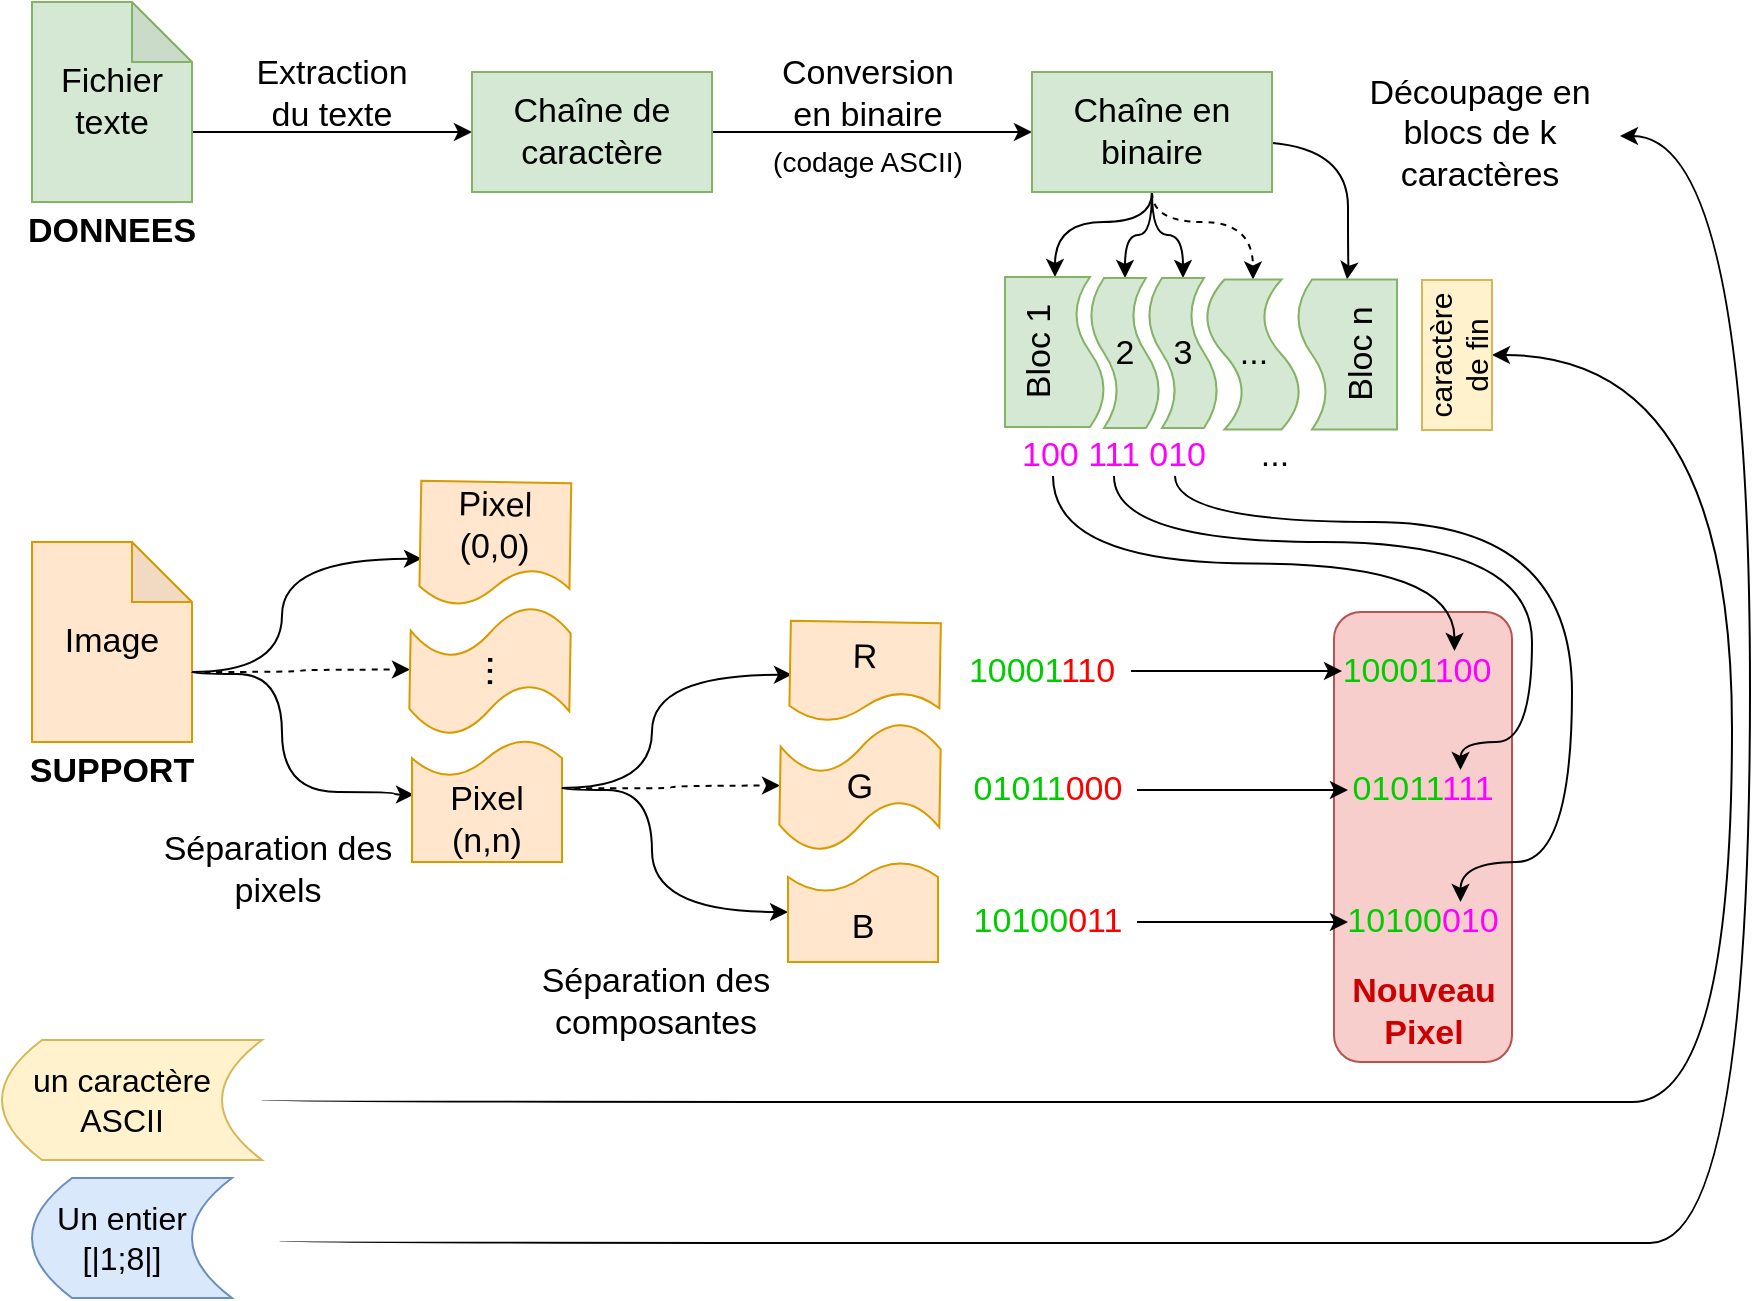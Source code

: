 <mxfile version="13.9.9" type="device"><diagram id="0sFeOTPlEqKIq0VPC3Qk" name="Page-1"><mxGraphModel dx="1038" dy="647" grid="1" gridSize="10" guides="1" tooltips="1" connect="1" arrows="1" fold="1" page="1" pageScale="1" pageWidth="827" pageHeight="1169" math="0" shadow="0"><root><mxCell id="0"/><mxCell id="1" parent="0"/><mxCell id="IpTL1tDlOMLWKt-4WNIz-64" value="" style="rounded=1;whiteSpace=wrap;html=1;fontFamily=Helvetica;fontSize=17;align=center;fillColor=#f8cecc;strokeColor=#b85450;" parent="1" vertex="1"><mxGeometry x="811" y="685" width="89" height="225" as="geometry"/></mxCell><mxCell id="IpTL1tDlOMLWKt-4WNIz-8" style="edgeStyle=orthogonalEdgeStyle;rounded=0;orthogonalLoop=1;jettySize=auto;html=1;exitX=0;exitY=0;exitDx=80;exitDy=65;exitPerimeter=0;fontFamily=Helvetica;fontSize=15;" parent="1" source="IpTL1tDlOMLWKt-4WNIz-2" target="IpTL1tDlOMLWKt-4WNIz-7" edge="1"><mxGeometry relative="1" as="geometry"/></mxCell><mxCell id="IpTL1tDlOMLWKt-4WNIz-2" value="Fichier texte" style="shape=note;whiteSpace=wrap;html=1;backgroundOutline=1;darkOpacity=0.05;fontFamily=Helvetica;align=center;fontSize=17;fillColor=#d5e8d4;strokeColor=#82b366;" parent="1" vertex="1"><mxGeometry x="160" y="380" width="80" height="100" as="geometry"/></mxCell><mxCell id="IpTL1tDlOMLWKt-4WNIz-3" value="&lt;font style=&quot;font-size: 17px;&quot;&gt;Image&lt;/font&gt;" style="shape=note;whiteSpace=wrap;html=1;backgroundOutline=1;darkOpacity=0.05;fontFamily=Helvetica;align=center;fillColor=#ffe6cc;strokeColor=#d79b00;fontSize=17;" parent="1" vertex="1"><mxGeometry x="160" y="650" width="80" height="100" as="geometry"/></mxCell><mxCell id="IpTL1tDlOMLWKt-4WNIz-4" value="&lt;b style=&quot;font-size: 17px;&quot;&gt;&lt;font style=&quot;font-size: 17px;&quot;&gt;SUPPORT&lt;/font&gt;&lt;/b&gt;" style="text;html=1;align=center;verticalAlign=middle;whiteSpace=wrap;rounded=0;fontFamily=Helvetica;fontSize=17;" parent="1" vertex="1"><mxGeometry x="180" y="755" width="40" height="20" as="geometry"/></mxCell><mxCell id="IpTL1tDlOMLWKt-4WNIz-6" value="&lt;b style=&quot;font-size: 17px&quot;&gt;&lt;font style=&quot;font-size: 17px&quot;&gt;DONNEES&lt;br style=&quot;font-size: 17px&quot;&gt;&lt;/font&gt;&lt;/b&gt;" style="text;html=1;strokeColor=none;fillColor=none;align=center;verticalAlign=middle;whiteSpace=wrap;rounded=0;fontFamily=Helvetica;fontSize=17;" parent="1" vertex="1"><mxGeometry x="180" y="485" width="40" height="20" as="geometry"/></mxCell><mxCell id="IpTL1tDlOMLWKt-4WNIz-11" style="edgeStyle=orthogonalEdgeStyle;rounded=0;orthogonalLoop=1;jettySize=auto;html=1;exitX=1;exitY=0.5;exitDx=0;exitDy=0;entryX=0;entryY=0.5;entryDx=0;entryDy=0;fontFamily=Helvetica;fontSize=15;" parent="1" source="IpTL1tDlOMLWKt-4WNIz-7" target="IpTL1tDlOMLWKt-4WNIz-10" edge="1"><mxGeometry relative="1" as="geometry"/></mxCell><mxCell id="IpTL1tDlOMLWKt-4WNIz-7" value="Chaîne de caractère" style="rounded=0;whiteSpace=wrap;html=1;fontFamily=Helvetica;fontSize=17;align=center;fillColor=#d5e8d4;strokeColor=#82b366;" parent="1" vertex="1"><mxGeometry x="380" y="415" width="120" height="60" as="geometry"/></mxCell><mxCell id="IpTL1tDlOMLWKt-4WNIz-9" value="Extraction du texte" style="text;html=1;strokeColor=none;fillColor=none;align=center;verticalAlign=middle;whiteSpace=wrap;rounded=0;fontFamily=Helvetica;fontSize=17;" parent="1" vertex="1"><mxGeometry x="275" y="416" width="70" height="20" as="geometry"/></mxCell><mxCell id="IpTL1tDlOMLWKt-4WNIz-19" style="edgeStyle=orthogonalEdgeStyle;rounded=0;orthogonalLoop=1;jettySize=auto;html=1;exitX=0.5;exitY=1;exitDx=0;exitDy=0;fontFamily=Helvetica;fontSize=12;curved=1;entryX=1;entryY=0.5;entryDx=0;entryDy=0;" parent="1" source="IpTL1tDlOMLWKt-4WNIz-10" target="IpTL1tDlOMLWKt-4WNIz-15" edge="1"><mxGeometry relative="1" as="geometry"><Array as="points"><mxPoint x="720" y="490"/><mxPoint x="671" y="490"/></Array><mxPoint x="650" y="500" as="targetPoint"/></mxGeometry></mxCell><mxCell id="IpTL1tDlOMLWKt-4WNIz-21" style="edgeStyle=orthogonalEdgeStyle;curved=1;rounded=0;orthogonalLoop=1;jettySize=auto;html=1;exitX=0.5;exitY=1;exitDx=0;exitDy=0;entryX=0;entryY=0.5;entryDx=0;entryDy=0;entryPerimeter=0;fontFamily=Helvetica;fontSize=12;dashed=1;" parent="1" source="IpTL1tDlOMLWKt-4WNIz-10" target="IpTL1tDlOMLWKt-4WNIz-17" edge="1"><mxGeometry relative="1" as="geometry"><Array as="points"><mxPoint x="720" y="490"/><mxPoint x="771" y="490"/></Array></mxGeometry></mxCell><mxCell id="IpTL1tDlOMLWKt-4WNIz-22" style="edgeStyle=orthogonalEdgeStyle;curved=1;rounded=0;orthogonalLoop=1;jettySize=auto;html=1;exitX=0.5;exitY=1;exitDx=0;exitDy=0;entryX=1;entryY=0.5;entryDx=0;entryDy=0;fontFamily=Helvetica;fontSize=12;" parent="1" source="IpTL1tDlOMLWKt-4WNIz-10" target="IpTL1tDlOMLWKt-4WNIz-16" edge="1"><mxGeometry relative="1" as="geometry"><Array as="points"><mxPoint x="720" y="450"/><mxPoint x="818" y="450"/><mxPoint x="818" y="515"/></Array></mxGeometry></mxCell><mxCell id="IpTL1tDlOMLWKt-4WNIz-52" style="edgeStyle=orthogonalEdgeStyle;curved=1;rounded=0;orthogonalLoop=1;jettySize=auto;html=1;exitX=0.5;exitY=1;exitDx=0;exitDy=0;entryX=0;entryY=0.5;entryDx=0;entryDy=0;entryPerimeter=0;fontFamily=Helvetica;fontSize=15;" parent="1" source="IpTL1tDlOMLWKt-4WNIz-10" target="IpTL1tDlOMLWKt-4WNIz-42" edge="1"><mxGeometry relative="1" as="geometry"/></mxCell><mxCell id="IpTL1tDlOMLWKt-4WNIz-53" style="edgeStyle=orthogonalEdgeStyle;curved=1;rounded=0;orthogonalLoop=1;jettySize=auto;html=1;exitX=0.5;exitY=1;exitDx=0;exitDy=0;entryX=0;entryY=0.5;entryDx=0;entryDy=0;entryPerimeter=0;fontFamily=Helvetica;fontSize=15;" parent="1" source="IpTL1tDlOMLWKt-4WNIz-10" target="IpTL1tDlOMLWKt-4WNIz-43" edge="1"><mxGeometry relative="1" as="geometry"/></mxCell><mxCell id="IpTL1tDlOMLWKt-4WNIz-10" value="Chaîne en binaire" style="rounded=0;whiteSpace=wrap;html=1;fontFamily=Helvetica;fontSize=17;align=center;fillColor=#d5e8d4;strokeColor=#82b366;" parent="1" vertex="1"><mxGeometry x="660" y="415" width="120" height="60" as="geometry"/></mxCell><mxCell id="IpTL1tDlOMLWKt-4WNIz-12" value="Conversion en binaire" style="text;html=1;strokeColor=none;fillColor=none;align=center;verticalAlign=middle;whiteSpace=wrap;rounded=0;fontFamily=Helvetica;fontSize=17;" parent="1" vertex="1"><mxGeometry x="543" y="416" width="70" height="20" as="geometry"/></mxCell><mxCell id="IpTL1tDlOMLWKt-4WNIz-13" value="(codage ASCII)" style="text;html=1;strokeColor=none;fillColor=none;align=center;verticalAlign=middle;whiteSpace=wrap;rounded=0;fontFamily=Helvetica;fontSize=14;" parent="1" vertex="1"><mxGeometry x="518" y="450" width="120" height="20" as="geometry"/></mxCell><mxCell id="IpTL1tDlOMLWKt-4WNIz-14" value="Un entier [|1;8|]" style="shape=dataStorage;whiteSpace=wrap;html=1;fixedSize=1;fontFamily=Helvetica;fontSize=16;align=center;spacingRight=10;fillColor=#dae8fc;strokeColor=#6c8ebf;" parent="1" vertex="1"><mxGeometry x="160" y="968" width="100" height="60" as="geometry"/></mxCell><mxCell id="IpTL1tDlOMLWKt-4WNIz-15" value="&lt;font style=&quot;font-size: 17px;&quot;&gt;Bloc 1&lt;/font&gt;" style="shape=document;whiteSpace=wrap;html=1;boundedLbl=1;fontFamily=Helvetica;fontSize=17;align=center;rotation=-90;fillColor=#d5e8d4;strokeColor=#82b366;" parent="1" vertex="1"><mxGeometry x="634" y="530" width="75" height="50" as="geometry"/></mxCell><mxCell id="IpTL1tDlOMLWKt-4WNIz-16" value="&lt;font style=&quot;font-size: 17px;&quot;&gt;Bloc n&lt;br style=&quot;font-size: 17px;&quot;&gt;&lt;/font&gt;" style="shape=document;whiteSpace=wrap;html=1;boundedLbl=1;fontFamily=Helvetica;fontSize=17;align=center;rotation=-90;horizontal=1;flipH=1;flipV=1;fillColor=#d5e8d4;strokeColor=#82b366;" parent="1" vertex="1"><mxGeometry x="780" y="531.25" width="75" height="50" as="geometry"/></mxCell><mxCell id="IpTL1tDlOMLWKt-4WNIz-17" value="..." style="shape=tape;whiteSpace=wrap;html=1;fontFamily=Helvetica;fontSize=17;align=center;rotation=90;horizontal=0;fillColor=#d5e8d4;strokeColor=#82b366;" parent="1" vertex="1"><mxGeometry x="733" y="532.5" width="75" height="47.5" as="geometry"/></mxCell><mxCell id="IpTL1tDlOMLWKt-4WNIz-23" value="Découpage en blocs de k caractères" style="text;html=1;strokeColor=none;fillColor=none;align=center;verticalAlign=middle;whiteSpace=wrap;rounded=0;fontFamily=Helvetica;fontSize=17;" parent="1" vertex="1"><mxGeometry x="818" y="416" width="132" height="60" as="geometry"/></mxCell><mxCell id="IpTL1tDlOMLWKt-4WNIz-25" style="edgeStyle=orthogonalEdgeStyle;rounded=0;orthogonalLoop=1;jettySize=auto;html=1;exitX=0.5;exitY=1;exitDx=0;exitDy=0;entryX=1;entryY=0.5;entryDx=0;entryDy=0;fontFamily=Helvetica;fontSize=17;curved=1;" parent="1" edge="1"><mxGeometry x="251" y="623" as="geometry"><mxPoint x="240" y="715" as="sourcePoint"/><mxPoint x="351.006" y="776.346" as="targetPoint"/><Array as="points"><mxPoint x="240" y="716"/><mxPoint x="285" y="716"/><mxPoint x="285" y="775"/><mxPoint x="341" y="775"/><mxPoint x="341" y="776"/></Array></mxGeometry></mxCell><mxCell id="IpTL1tDlOMLWKt-4WNIz-26" style="edgeStyle=orthogonalEdgeStyle;curved=1;rounded=0;orthogonalLoop=1;jettySize=auto;html=1;exitX=0;exitY=0;exitDx=80;exitDy=65;entryX=0;entryY=0.5;entryDx=0;entryDy=0;entryPerimeter=0;fontFamily=Helvetica;fontSize=17;dashed=1;exitPerimeter=0;" parent="1" source="IpTL1tDlOMLWKt-4WNIz-3" target="IpTL1tDlOMLWKt-4WNIz-30" edge="1"><mxGeometry x="250" y="620" as="geometry"><mxPoint x="239" y="712" as="sourcePoint"/></mxGeometry></mxCell><mxCell id="IpTL1tDlOMLWKt-4WNIz-27" style="edgeStyle=orthogonalEdgeStyle;curved=1;rounded=0;orthogonalLoop=1;jettySize=auto;html=1;entryX=0;entryY=0.5;entryDx=0;entryDy=0;fontFamily=Helvetica;fontSize=17;" parent="1" edge="1"><mxGeometry x="251" y="622" as="geometry"><mxPoint x="240" y="715" as="sourcePoint"/><mxPoint x="355.006" y="658.346" as="targetPoint"/><Array as="points"><mxPoint x="240" y="715"/><mxPoint x="285" y="715"/><mxPoint x="285" y="658"/></Array></mxGeometry></mxCell><mxCell id="IpTL1tDlOMLWKt-4WNIz-28" value="&lt;font style=&quot;font-size: 17px;&quot;&gt;Pixel (n,n)&lt;/font&gt;" style="shape=document;whiteSpace=wrap;html=1;boundedLbl=1;fontFamily=Helvetica;fontSize=17;align=center;rotation=0;horizontal=1;flipV=1;flipH=1;fillColor=#ffe6cc;strokeColor=#d79b00;" parent="1" vertex="1"><mxGeometry x="350" y="749" width="75" height="61" as="geometry"/></mxCell><mxCell id="IpTL1tDlOMLWKt-4WNIz-29" value="&lt;font style=&quot;font-size: 17px;&quot;&gt;Pixel (0,0)&lt;br style=&quot;font-size: 17px;&quot;&gt;&lt;/font&gt;" style="shape=document;whiteSpace=wrap;html=1;boundedLbl=1;fontFamily=Helvetica;fontSize=17;align=center;rotation=1;horizontal=1;fillColor=#ffe6cc;strokeColor=#d79b00;" parent="1" vertex="1"><mxGeometry x="354.1" y="620" width="75" height="62" as="geometry"/></mxCell><mxCell id="IpTL1tDlOMLWKt-4WNIz-30" value="&lt;font style=&quot;font-size: 20px&quot;&gt;...&lt;/font&gt;" style="shape=tape;whiteSpace=wrap;html=1;fontFamily=Helvetica;fontSize=17;align=center;rotation=1;horizontal=0;fillColor=#ffe6cc;strokeColor=#d79b00;spacingTop=2;spacingBottom=13;" parent="1" vertex="1"><mxGeometry x="349" y="682" width="80" height="65" as="geometry"/></mxCell><mxCell id="IpTL1tDlOMLWKt-4WNIz-33" style="edgeStyle=orthogonalEdgeStyle;rounded=0;orthogonalLoop=1;jettySize=auto;html=1;exitX=0.5;exitY=1;exitDx=0;exitDy=0;entryX=0;entryY=0.5;entryDx=0;entryDy=0;fontFamily=Helvetica;fontSize=17;curved=1;" parent="1" target="IpTL1tDlOMLWKt-4WNIz-36" edge="1"><mxGeometry x="436" y="681" as="geometry"><mxPoint x="425.0" y="773" as="sourcePoint"/><mxPoint x="536.006" y="834.346" as="targetPoint"/><Array as="points"><mxPoint x="470" y="774"/><mxPoint x="470" y="835"/></Array></mxGeometry></mxCell><mxCell id="IpTL1tDlOMLWKt-4WNIz-34" style="edgeStyle=orthogonalEdgeStyle;curved=1;rounded=0;orthogonalLoop=1;jettySize=auto;html=1;exitX=0;exitY=0;exitDx=80;exitDy=65;entryX=0;entryY=0.5;entryDx=0;entryDy=0;entryPerimeter=0;fontFamily=Helvetica;fontSize=17;dashed=1;exitPerimeter=0;" parent="1" target="IpTL1tDlOMLWKt-4WNIz-38" edge="1"><mxGeometry x="435" y="678" as="geometry"><mxPoint x="425.0" y="773" as="sourcePoint"/></mxGeometry></mxCell><mxCell id="IpTL1tDlOMLWKt-4WNIz-35" style="edgeStyle=orthogonalEdgeStyle;curved=1;rounded=0;orthogonalLoop=1;jettySize=auto;html=1;entryX=0;entryY=0.5;entryDx=0;entryDy=0;fontFamily=Helvetica;fontSize=17;" parent="1" edge="1"><mxGeometry x="436" y="680" as="geometry"><mxPoint x="425.0" y="773" as="sourcePoint"/><mxPoint x="540.006" y="716.346" as="targetPoint"/><Array as="points"><mxPoint x="425" y="773"/><mxPoint x="470" y="773"/><mxPoint x="470" y="716"/></Array></mxGeometry></mxCell><mxCell id="IpTL1tDlOMLWKt-4WNIz-36" value="&lt;font style=&quot;font-size: 17px;&quot;&gt;B&lt;/font&gt;" style="shape=document;whiteSpace=wrap;html=1;boundedLbl=1;fontFamily=Helvetica;fontSize=17;align=center;rotation=0;horizontal=1;flipH=1;flipV=1;fillColor=#ffe6cc;strokeColor=#d79b00;" parent="1" vertex="1"><mxGeometry x="538" y="810" width="75" height="50" as="geometry"/></mxCell><mxCell id="IpTL1tDlOMLWKt-4WNIz-37" value="&lt;font style=&quot;font-size: 17px;&quot;&gt;R&lt;br style=&quot;font-size: 17px;&quot;&gt;&lt;/font&gt;" style="shape=document;whiteSpace=wrap;html=1;boundedLbl=1;fontFamily=Helvetica;fontSize=17;align=center;rotation=1;horizontal=1;fillColor=#ffe6cc;strokeColor=#d79b00;" parent="1" vertex="1"><mxGeometry x="539" y="690" width="75" height="50" as="geometry"/></mxCell><mxCell id="IpTL1tDlOMLWKt-4WNIz-38" value="G" style="shape=tape;whiteSpace=wrap;html=1;fontFamily=Helvetica;fontSize=17;align=center;rotation=1;horizontal=1;fillColor=#ffe6cc;strokeColor=#d79b00;" parent="1" vertex="1"><mxGeometry x="534" y="740" width="80" height="65" as="geometry"/></mxCell><mxCell id="IpTL1tDlOMLWKt-4WNIz-50" style="edgeStyle=orthogonalEdgeStyle;curved=1;rounded=0;orthogonalLoop=1;jettySize=auto;html=1;exitX=0.25;exitY=1;exitDx=0;exitDy=0;entryX=0.75;entryY=0;entryDx=0;entryDy=0;fontFamily=Helvetica;fontSize=17;" parent="1" source="IpTL1tDlOMLWKt-4WNIz-40" target="IpTL1tDlOMLWKt-4WNIz-48" edge="1"><mxGeometry relative="1" as="geometry"/></mxCell><mxCell id="IpTL1tDlOMLWKt-4WNIz-57" style="edgeStyle=orthogonalEdgeStyle;curved=1;rounded=0;orthogonalLoop=1;jettySize=auto;html=1;exitX=0.5;exitY=1;exitDx=0;exitDy=0;entryX=0.75;entryY=0;entryDx=0;entryDy=0;fontFamily=Helvetica;fontSize=17;" parent="1" source="IpTL1tDlOMLWKt-4WNIz-40" target="IpTL1tDlOMLWKt-4WNIz-56" edge="1"><mxGeometry relative="1" as="geometry"><Array as="points"><mxPoint x="701" y="650"/><mxPoint x="910" y="650"/><mxPoint x="910" y="750"/><mxPoint x="874" y="750"/></Array></mxGeometry></mxCell><mxCell id="IpTL1tDlOMLWKt-4WNIz-61" style="edgeStyle=orthogonalEdgeStyle;curved=1;rounded=0;orthogonalLoop=1;jettySize=auto;html=1;exitX=0.75;exitY=1;exitDx=0;exitDy=0;entryX=0.75;entryY=0;entryDx=0;entryDy=0;fontFamily=Helvetica;fontSize=17;" parent="1" source="IpTL1tDlOMLWKt-4WNIz-40" target="IpTL1tDlOMLWKt-4WNIz-60" edge="1"><mxGeometry relative="1" as="geometry"><Array as="points"><mxPoint x="732" y="640"/><mxPoint x="930" y="640"/><mxPoint x="930" y="810"/><mxPoint x="874" y="810"/></Array></mxGeometry></mxCell><mxCell id="IpTL1tDlOMLWKt-4WNIz-40" value="&lt;font color=&quot;#ff00ff&quot; style=&quot;font-size: 17px;&quot;&gt;100 111 010&lt;/font&gt;" style="text;html=1;strokeColor=none;fillColor=none;align=center;verticalAlign=middle;whiteSpace=wrap;rounded=0;fontFamily=Helvetica;fontSize=17;" parent="1" vertex="1"><mxGeometry x="640" y="597" width="122" height="20" as="geometry"/></mxCell><mxCell id="IpTL1tDlOMLWKt-4WNIz-49" style="edgeStyle=orthogonalEdgeStyle;curved=1;rounded=0;orthogonalLoop=1;jettySize=auto;html=1;exitX=1;exitY=0.5;exitDx=0;exitDy=0;fontFamily=Helvetica;fontSize=17;" parent="1" source="IpTL1tDlOMLWKt-4WNIz-41" target="IpTL1tDlOMLWKt-4WNIz-48" edge="1"><mxGeometry relative="1" as="geometry"/></mxCell><mxCell id="IpTL1tDlOMLWKt-4WNIz-41" value="&lt;font color=&quot;#00cc00&quot; style=&quot;font-size: 17px;&quot;&gt;10001&lt;/font&gt;&lt;font color=&quot;#ff0000&quot; style=&quot;font-size: 17px;&quot;&gt;110&lt;/font&gt;" style="text;html=1;strokeColor=none;fillColor=none;align=center;verticalAlign=middle;whiteSpace=wrap;rounded=0;fontFamily=Helvetica;fontSize=17;" parent="1" vertex="1"><mxGeometry x="620" y="704.5" width="89.5" height="20" as="geometry"/></mxCell><mxCell id="IpTL1tDlOMLWKt-4WNIz-42" value="2" style="shape=tape;whiteSpace=wrap;html=1;fontFamily=Helvetica;fontSize=17;align=center;rotation=90;horizontal=0;fillColor=#d5e8d4;strokeColor=#82b366;" parent="1" vertex="1"><mxGeometry x="669" y="538" width="75" height="35" as="geometry"/></mxCell><mxCell id="IpTL1tDlOMLWKt-4WNIz-43" value="3" style="shape=tape;whiteSpace=wrap;html=1;fontFamily=Helvetica;fontSize=17;align=center;rotation=90;horizontal=0;fillColor=#d5e8d4;strokeColor=#82b366;" parent="1" vertex="1"><mxGeometry x="698" y="538" width="75" height="35" as="geometry"/></mxCell><mxCell id="IpTL1tDlOMLWKt-4WNIz-46" value="..." style="text;html=1;strokeColor=none;fillColor=none;align=center;verticalAlign=middle;whiteSpace=wrap;rounded=0;fontFamily=Helvetica;fontSize=17;" parent="1" vertex="1"><mxGeometry x="766.25" y="597" width="30.5" height="20" as="geometry"/></mxCell><mxCell id="IpTL1tDlOMLWKt-4WNIz-48" value="&lt;font color=&quot;#00cc00&quot; style=&quot;font-size: 17px;&quot;&gt;10001&lt;/font&gt;&lt;font color=&quot;#ff00ff&quot; style=&quot;font-size: 17px;&quot;&gt;100&lt;/font&gt;" style="text;html=1;strokeColor=none;fillColor=none;align=center;verticalAlign=middle;whiteSpace=wrap;rounded=0;fontFamily=Helvetica;fontSize=17;" parent="1" vertex="1"><mxGeometry x="815" y="704.5" width="75" height="20" as="geometry"/></mxCell><mxCell id="IpTL1tDlOMLWKt-4WNIz-54" style="edgeStyle=orthogonalEdgeStyle;curved=1;rounded=0;orthogonalLoop=1;jettySize=auto;html=1;exitX=1;exitY=0.5;exitDx=0;exitDy=0;fontFamily=Helvetica;fontSize=17;" parent="1" source="IpTL1tDlOMLWKt-4WNIz-55" target="IpTL1tDlOMLWKt-4WNIz-56" edge="1"><mxGeometry relative="1" as="geometry"/></mxCell><mxCell id="IpTL1tDlOMLWKt-4WNIz-55" value="&lt;font color=&quot;#00cc00&quot; style=&quot;font-size: 17px;&quot;&gt;01011&lt;/font&gt;&lt;font color=&quot;#ff0000&quot; style=&quot;font-size: 17px;&quot;&gt;000&lt;/font&gt;" style="text;html=1;strokeColor=none;fillColor=none;align=center;verticalAlign=middle;whiteSpace=wrap;rounded=0;fontFamily=Helvetica;fontSize=17;" parent="1" vertex="1"><mxGeometry x="623" y="764" width="89.5" height="20" as="geometry"/></mxCell><mxCell id="IpTL1tDlOMLWKt-4WNIz-56" value="&lt;font color=&quot;#00cc00&quot; style=&quot;font-size: 17px;&quot;&gt;01011&lt;/font&gt;&lt;font color=&quot;#ff00ff&quot; style=&quot;font-size: 17px;&quot;&gt;111&lt;/font&gt;" style="text;html=1;strokeColor=none;fillColor=none;align=center;verticalAlign=middle;whiteSpace=wrap;rounded=0;fontFamily=Helvetica;fontSize=17;" parent="1" vertex="1"><mxGeometry x="818" y="764" width="75" height="20" as="geometry"/></mxCell><mxCell id="IpTL1tDlOMLWKt-4WNIz-58" style="edgeStyle=orthogonalEdgeStyle;curved=1;rounded=0;orthogonalLoop=1;jettySize=auto;html=1;exitX=1;exitY=0.5;exitDx=0;exitDy=0;fontFamily=Helvetica;fontSize=17;" parent="1" source="IpTL1tDlOMLWKt-4WNIz-59" target="IpTL1tDlOMLWKt-4WNIz-60" edge="1"><mxGeometry relative="1" as="geometry"/></mxCell><mxCell id="IpTL1tDlOMLWKt-4WNIz-59" value="&lt;font color=&quot;#00cc00&quot; style=&quot;font-size: 17px;&quot;&gt;10100&lt;/font&gt;&lt;font color=&quot;#ff0000&quot; style=&quot;font-size: 17px;&quot;&gt;011&lt;/font&gt;" style="text;html=1;strokeColor=none;fillColor=none;align=center;verticalAlign=middle;whiteSpace=wrap;rounded=0;fontFamily=Helvetica;fontSize=17;" parent="1" vertex="1"><mxGeometry x="623" y="830" width="89.5" height="20" as="geometry"/></mxCell><mxCell id="IpTL1tDlOMLWKt-4WNIz-60" value="&lt;font color=&quot;#00cc00&quot; style=&quot;font-size: 17px;&quot;&gt;10100&lt;/font&gt;&lt;font color=&quot;#ff00ff&quot; style=&quot;font-size: 17px;&quot;&gt;010&lt;/font&gt;" style="text;html=1;strokeColor=none;fillColor=none;align=center;verticalAlign=middle;whiteSpace=wrap;rounded=0;fontFamily=Helvetica;fontSize=17;" parent="1" vertex="1"><mxGeometry x="818" y="830" width="75" height="20" as="geometry"/></mxCell><mxCell id="IpTL1tDlOMLWKt-4WNIz-65" value="Nouveau Pixel" style="text;html=1;align=center;verticalAlign=middle;whiteSpace=wrap;rounded=0;fontFamily=Helvetica;fontSize=17;fontColor=#CC0000;fontStyle=1" parent="1" vertex="1"><mxGeometry x="835.5" y="875" width="40" height="20" as="geometry"/></mxCell><mxCell id="VbxUZJDqI6h8SWrjJptI-3" style="edgeStyle=orthogonalEdgeStyle;rounded=0;orthogonalLoop=1;jettySize=auto;html=1;exitX=1;exitY=0.5;exitDx=0;exitDy=0;curved=1;fontFamily=Helvetica;entryX=1;entryY=0.5;entryDx=0;entryDy=0;" parent="1" source="VbxUZJDqI6h8SWrjJptI-1" target="VbxUZJDqI6h8SWrjJptI-2" edge="1"><mxGeometry relative="1" as="geometry"><Array as="points"><mxPoint x="275" y="930"/><mxPoint x="910" y="890"/><mxPoint x="1010" y="930"/><mxPoint x="1010" y="557"/></Array><mxPoint x="920" y="550" as="targetPoint"/></mxGeometry></mxCell><mxCell id="VbxUZJDqI6h8SWrjJptI-1" value="un caractère ASCII" style="shape=dataStorage;whiteSpace=wrap;html=1;fixedSize=1;fontFamily=Helvetica;fontSize=16;align=center;spacingRight=10;fillColor=#fff2cc;strokeColor=#d6b656;" parent="1" vertex="1"><mxGeometry x="145" y="899" width="130" height="60" as="geometry"/></mxCell><mxCell id="VbxUZJDqI6h8SWrjJptI-2" value="caractère de fin" style="rounded=0;whiteSpace=wrap;html=1;horizontal=0;fillColor=#fff2cc;strokeColor=#d6b656;fontFamily=Helvetica;fontSize=15;" parent="1" vertex="1"><mxGeometry x="855" y="519" width="35" height="75" as="geometry"/></mxCell><mxCell id="kuBMmnXgYlyIriFGbBWl-2" value="Séparation des pixels" style="text;html=1;strokeColor=none;fillColor=none;align=center;verticalAlign=middle;whiteSpace=wrap;rounded=0;fontFamily=Helvetica;fontSize=17;" parent="1" vertex="1"><mxGeometry x="217" y="784" width="132" height="60" as="geometry"/></mxCell><mxCell id="kuBMmnXgYlyIriFGbBWl-3" value="Séparation des composantes" style="text;html=1;strokeColor=none;fillColor=none;align=center;verticalAlign=middle;whiteSpace=wrap;rounded=0;fontFamily=Helvetica;fontSize=17;" parent="1" vertex="1"><mxGeometry x="406" y="850" width="132" height="60" as="geometry"/></mxCell><mxCell id="tFxjXj3hEMYCvUXa2NOd-2" style="edgeStyle=orthogonalEdgeStyle;rounded=0;orthogonalLoop=1;jettySize=auto;html=1;exitX=1;exitY=0.5;exitDx=0;exitDy=0;curved=1;fontFamily=Helvetica;" edge="1" parent="1"><mxGeometry relative="1" as="geometry"><Array as="points"><mxPoint x="284" y="1000.5"/><mxPoint x="919" y="960.5"/><mxPoint x="1019" y="1000.5"/><mxPoint x="1019" y="627.5"/></Array><mxPoint x="284" y="999.5" as="sourcePoint"/><mxPoint x="954" y="447" as="targetPoint"/></mxGeometry></mxCell></root></mxGraphModel></diagram></mxfile>